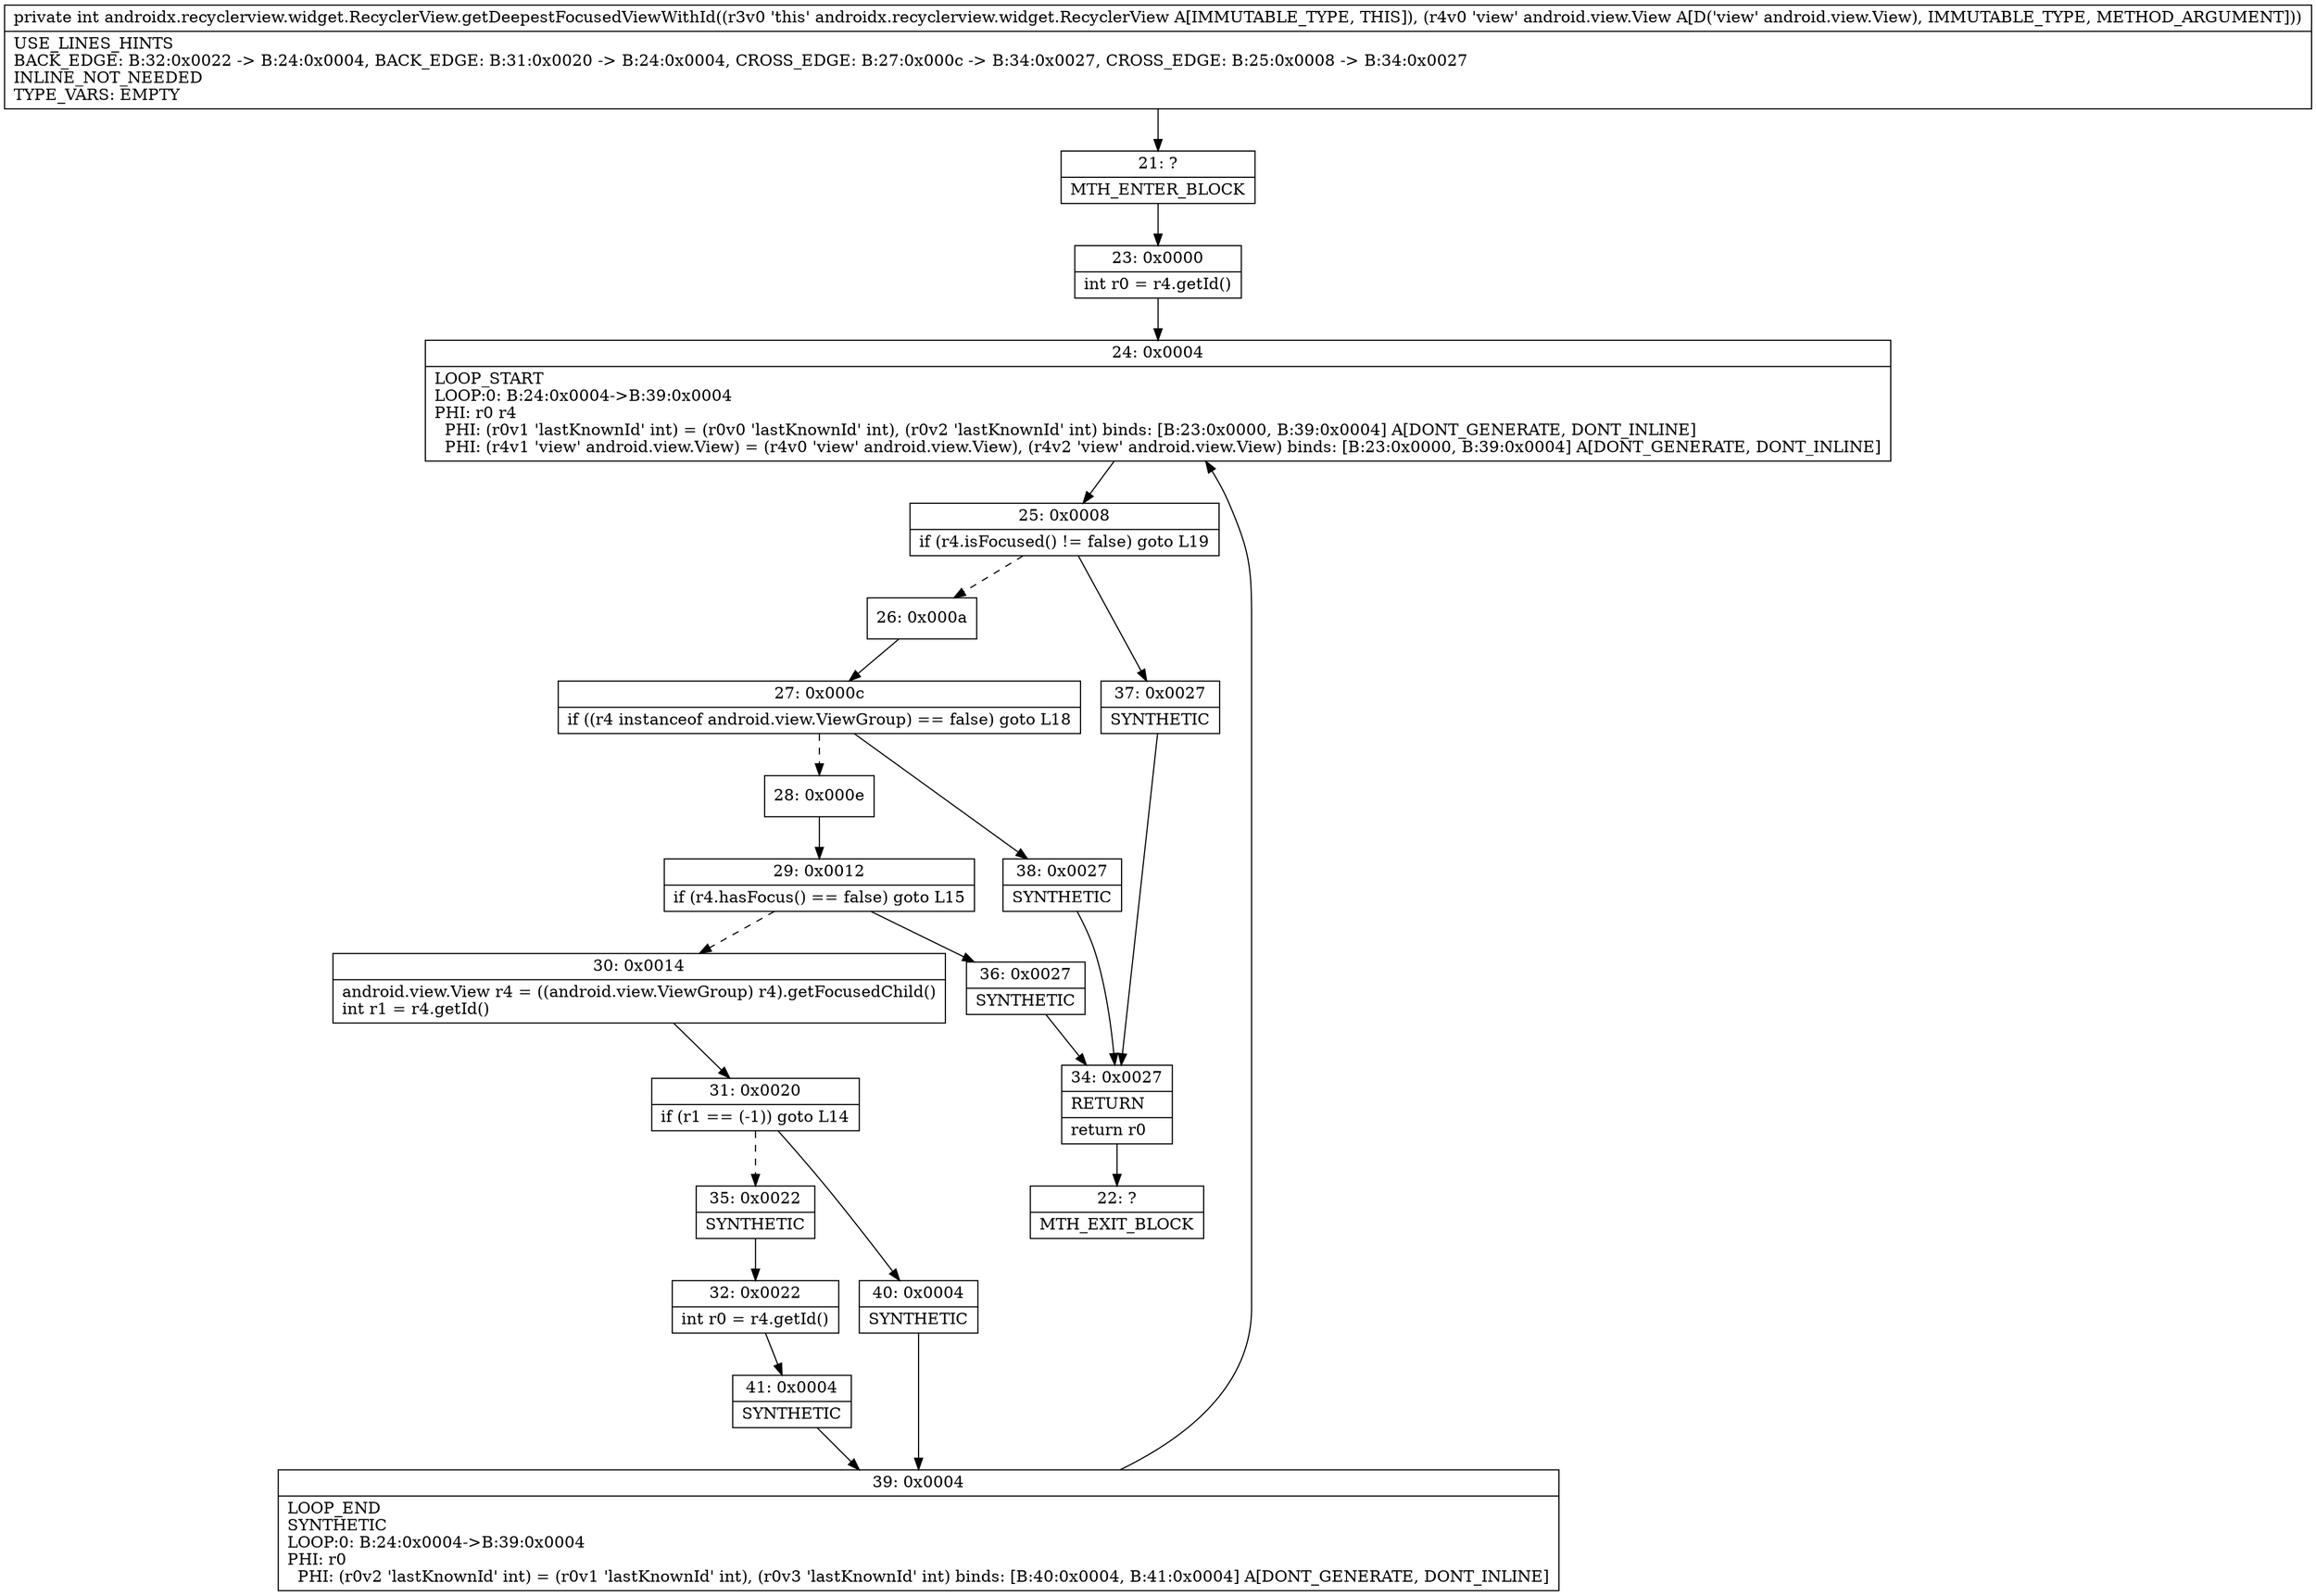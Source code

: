 digraph "CFG forandroidx.recyclerview.widget.RecyclerView.getDeepestFocusedViewWithId(Landroid\/view\/View;)I" {
Node_21 [shape=record,label="{21\:\ ?|MTH_ENTER_BLOCK\l}"];
Node_23 [shape=record,label="{23\:\ 0x0000|int r0 = r4.getId()\l}"];
Node_24 [shape=record,label="{24\:\ 0x0004|LOOP_START\lLOOP:0: B:24:0x0004\-\>B:39:0x0004\lPHI: r0 r4 \l  PHI: (r0v1 'lastKnownId' int) = (r0v0 'lastKnownId' int), (r0v2 'lastKnownId' int) binds: [B:23:0x0000, B:39:0x0004] A[DONT_GENERATE, DONT_INLINE]\l  PHI: (r4v1 'view' android.view.View) = (r4v0 'view' android.view.View), (r4v2 'view' android.view.View) binds: [B:23:0x0000, B:39:0x0004] A[DONT_GENERATE, DONT_INLINE]\l}"];
Node_25 [shape=record,label="{25\:\ 0x0008|if (r4.isFocused() != false) goto L19\l}"];
Node_26 [shape=record,label="{26\:\ 0x000a}"];
Node_27 [shape=record,label="{27\:\ 0x000c|if ((r4 instanceof android.view.ViewGroup) == false) goto L18\l}"];
Node_28 [shape=record,label="{28\:\ 0x000e}"];
Node_29 [shape=record,label="{29\:\ 0x0012|if (r4.hasFocus() == false) goto L15\l}"];
Node_30 [shape=record,label="{30\:\ 0x0014|android.view.View r4 = ((android.view.ViewGroup) r4).getFocusedChild()\lint r1 = r4.getId()\l}"];
Node_31 [shape=record,label="{31\:\ 0x0020|if (r1 == (\-1)) goto L14\l}"];
Node_35 [shape=record,label="{35\:\ 0x0022|SYNTHETIC\l}"];
Node_32 [shape=record,label="{32\:\ 0x0022|int r0 = r4.getId()\l}"];
Node_41 [shape=record,label="{41\:\ 0x0004|SYNTHETIC\l}"];
Node_39 [shape=record,label="{39\:\ 0x0004|LOOP_END\lSYNTHETIC\lLOOP:0: B:24:0x0004\-\>B:39:0x0004\lPHI: r0 \l  PHI: (r0v2 'lastKnownId' int) = (r0v1 'lastKnownId' int), (r0v3 'lastKnownId' int) binds: [B:40:0x0004, B:41:0x0004] A[DONT_GENERATE, DONT_INLINE]\l}"];
Node_40 [shape=record,label="{40\:\ 0x0004|SYNTHETIC\l}"];
Node_36 [shape=record,label="{36\:\ 0x0027|SYNTHETIC\l}"];
Node_34 [shape=record,label="{34\:\ 0x0027|RETURN\l|return r0\l}"];
Node_22 [shape=record,label="{22\:\ ?|MTH_EXIT_BLOCK\l}"];
Node_38 [shape=record,label="{38\:\ 0x0027|SYNTHETIC\l}"];
Node_37 [shape=record,label="{37\:\ 0x0027|SYNTHETIC\l}"];
MethodNode[shape=record,label="{private int androidx.recyclerview.widget.RecyclerView.getDeepestFocusedViewWithId((r3v0 'this' androidx.recyclerview.widget.RecyclerView A[IMMUTABLE_TYPE, THIS]), (r4v0 'view' android.view.View A[D('view' android.view.View), IMMUTABLE_TYPE, METHOD_ARGUMENT]))  | USE_LINES_HINTS\lBACK_EDGE: B:32:0x0022 \-\> B:24:0x0004, BACK_EDGE: B:31:0x0020 \-\> B:24:0x0004, CROSS_EDGE: B:27:0x000c \-\> B:34:0x0027, CROSS_EDGE: B:25:0x0008 \-\> B:34:0x0027\lINLINE_NOT_NEEDED\lTYPE_VARS: EMPTY\l}"];
MethodNode -> Node_21;Node_21 -> Node_23;
Node_23 -> Node_24;
Node_24 -> Node_25;
Node_25 -> Node_26[style=dashed];
Node_25 -> Node_37;
Node_26 -> Node_27;
Node_27 -> Node_28[style=dashed];
Node_27 -> Node_38;
Node_28 -> Node_29;
Node_29 -> Node_30[style=dashed];
Node_29 -> Node_36;
Node_30 -> Node_31;
Node_31 -> Node_35[style=dashed];
Node_31 -> Node_40;
Node_35 -> Node_32;
Node_32 -> Node_41;
Node_41 -> Node_39;
Node_39 -> Node_24;
Node_40 -> Node_39;
Node_36 -> Node_34;
Node_34 -> Node_22;
Node_38 -> Node_34;
Node_37 -> Node_34;
}

